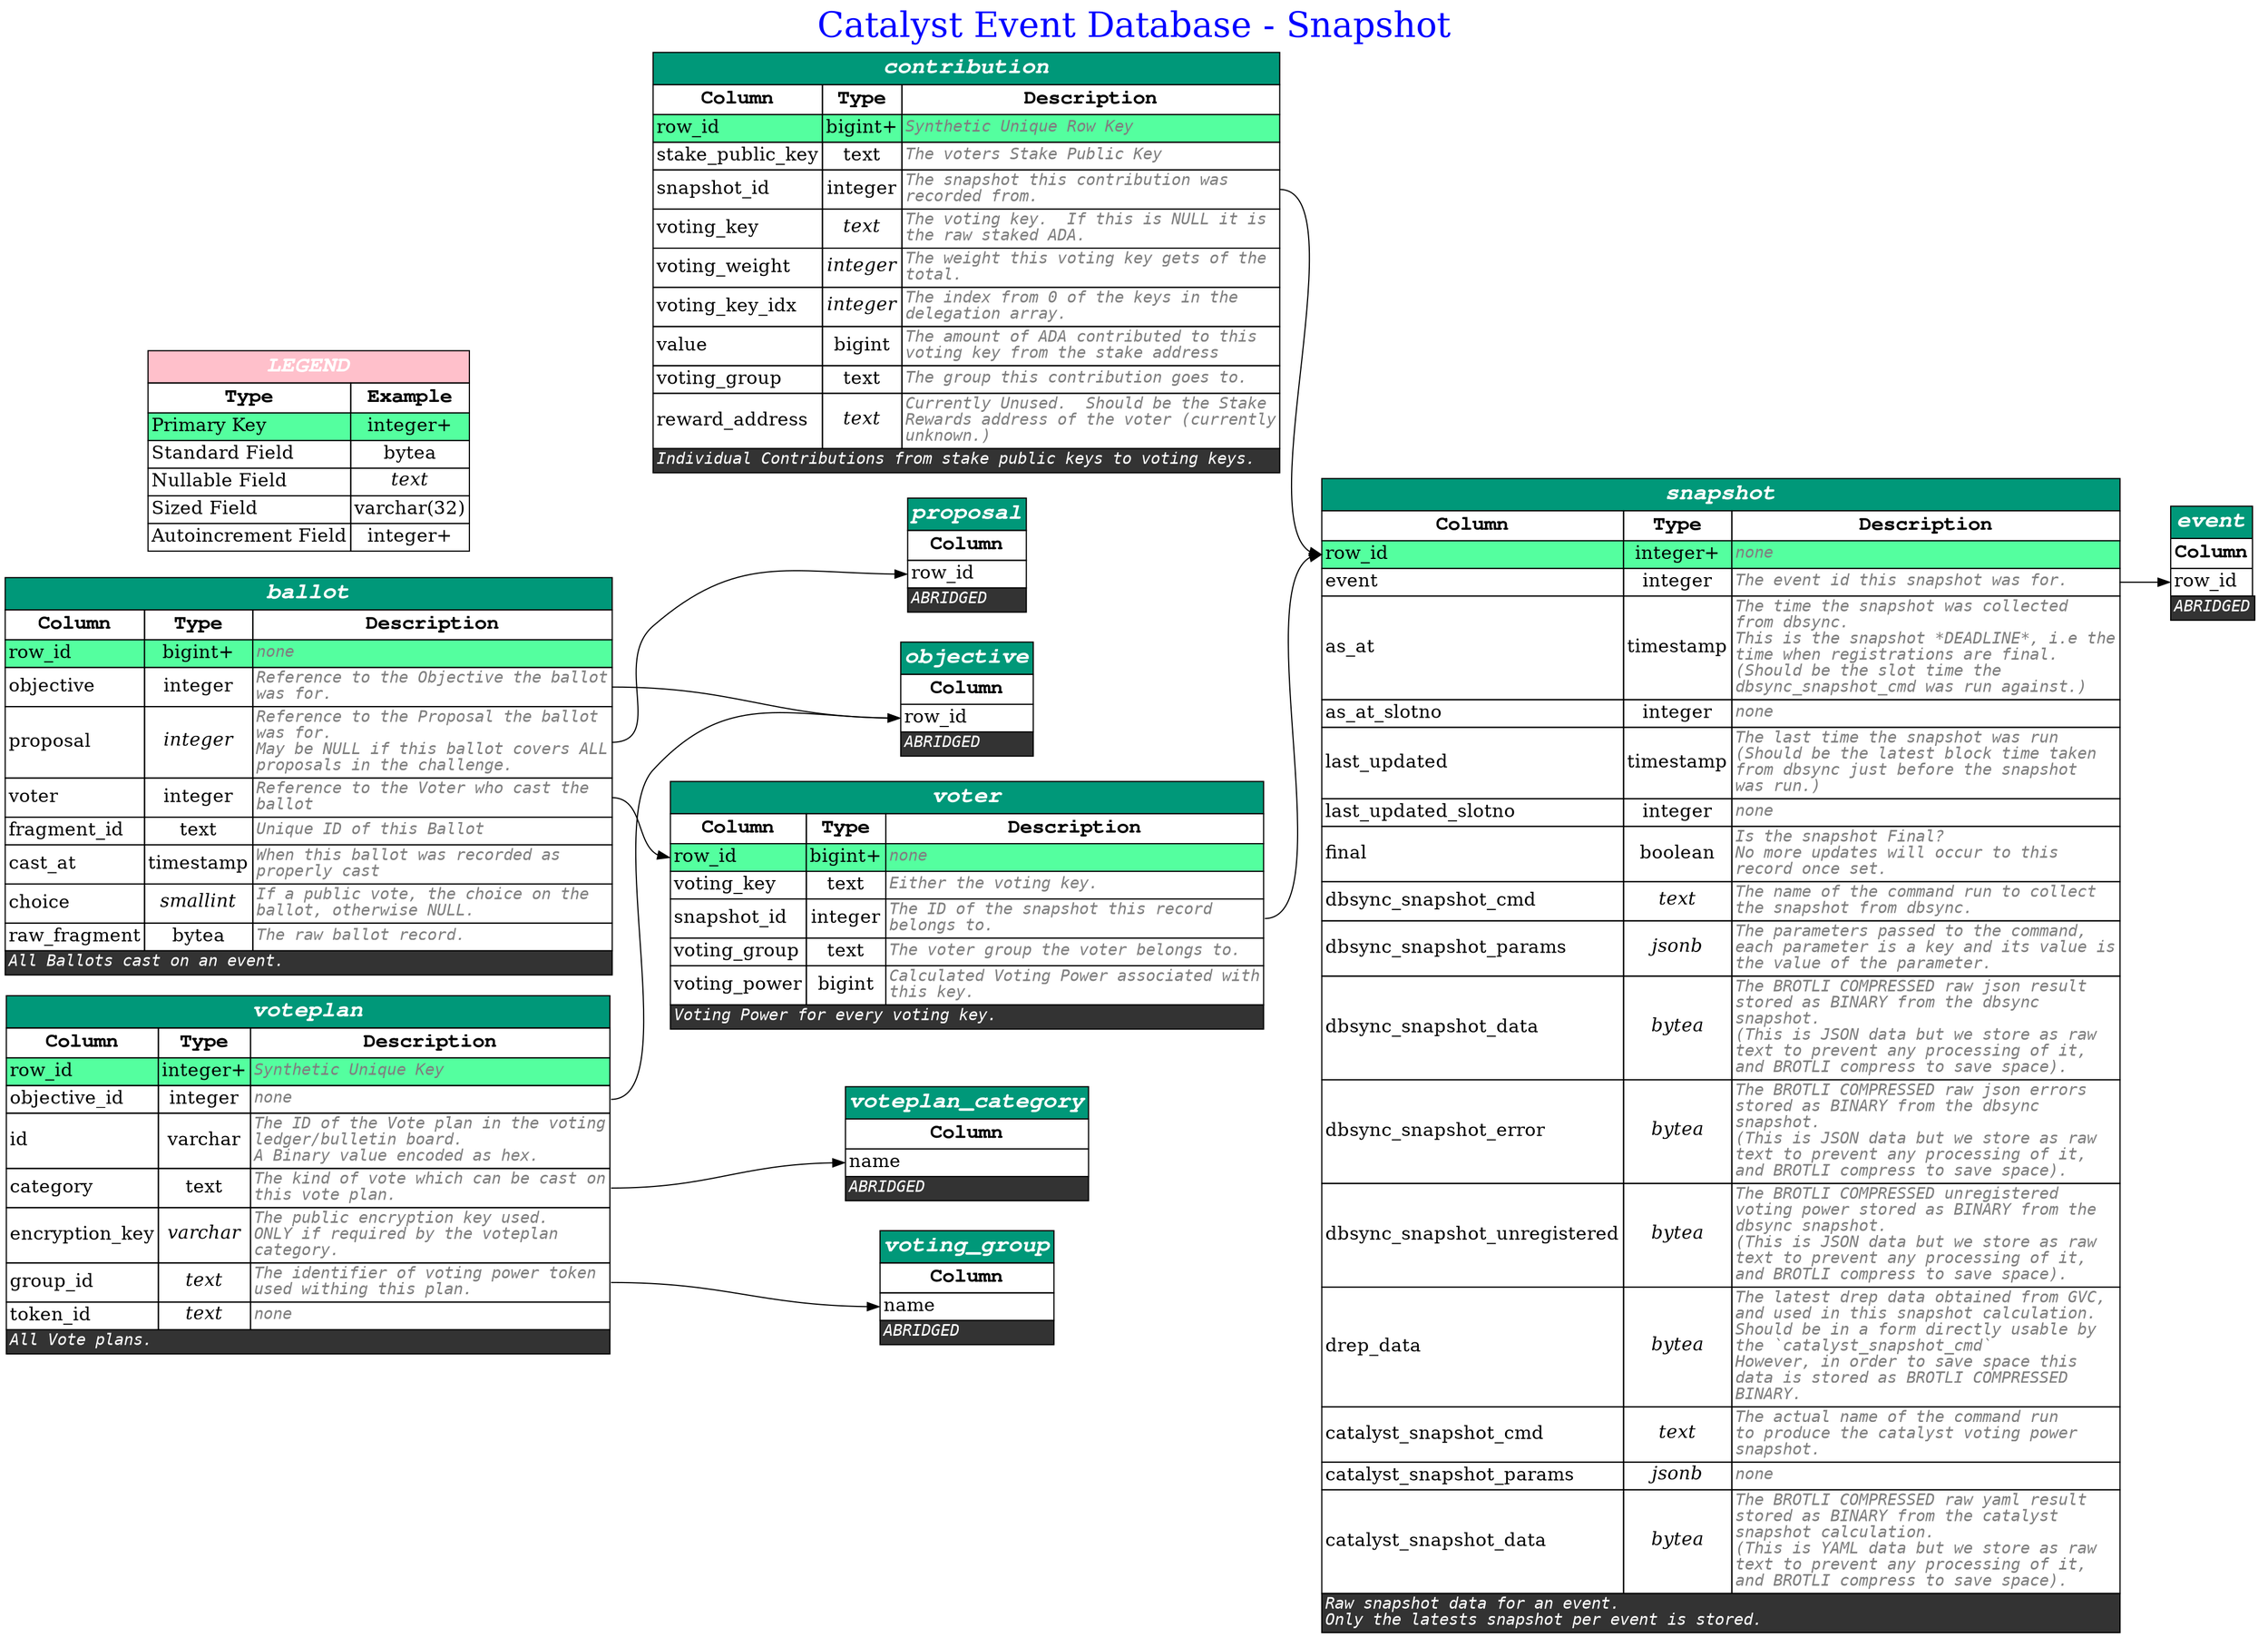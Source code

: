 digraph erd {

    
    label = "Catalyst Event Database - Snapshot"
    labelloc = t
    fontsize = 30
    fontcolor = blue
    

    graph [
        rankdir = "LR"
    ];

    node [
        fontsize = "16"
        shape = "plaintext"
    ];

    edge [
    ];

    
        

    "ballot" [shape=plain label=<
        <table border='0' cellborder='1' cellspacing='0' >
            <tr>
                <td colspan='3' bgcolor='#009879' port='__title'><font color='white' face='Courier bold italic' point-size='20'><b>ballot</b></font></td>
            </tr>
            <tr>
                <td><font color='black' face='Courier bold' point-size='18' ><b>Column</b></font></td>
                <td><font color='black' face='Courier bold' point-size='18' ><b>Type</b></font></td>
                <td><font color='black' face='Courier bold' point-size='18' ><b>Description</b></font></td>
            </tr>

            
            <tr>
                <td port="row_id" bgcolor="seagreen1" align='text'><font>row_id</font><br align='left'/></td>
                <td  bgcolor="seagreen1" ><font>bigint+</font></td>
                <td port="row_id_out" bgcolor="seagreen1" align='text'><font color='grey50' face='Monospace' point-size='14' ><i>none</i><br align="left"/></font></td>
            </tr>
            
            <tr>
                <td port="objective"  align='text'><font>objective</font><br align='left'/></td>
                <td   ><font>integer</font></td>
                <td port="objective_out"  align='text'><font color='grey50' face='Monospace' point-size='14' ><i>Reference to the Objective the ballot<br align='left'/>was for.</i><br align="left"/></font></td>
            </tr>
            
            <tr>
                <td port="proposal"  align='text'><font>proposal</font><br align='left'/></td>
                <td   ><font><i>integer</i></font></td>
                <td port="proposal_out"  align='text'><font color='grey50' face='Monospace' point-size='14' ><i>Reference to the Proposal the ballot<br align='left'/>was for.<br align='left'/>May be NULL if this ballot covers ALL<br align='left'/>proposals in the challenge.</i><br align="left"/></font></td>
            </tr>
            
            <tr>
                <td port="voter"  align='text'><font>voter</font><br align='left'/></td>
                <td   ><font>integer</font></td>
                <td port="voter_out"  align='text'><font color='grey50' face='Monospace' point-size='14' ><i>Reference to the Voter who cast the<br align='left'/>ballot</i><br align="left"/></font></td>
            </tr>
            
            <tr>
                <td port="fragment_id"  align='text'><font>fragment_id</font><br align='left'/></td>
                <td   ><font>text</font></td>
                <td port="fragment_id_out"  align='text'><font color='grey50' face='Monospace' point-size='14' ><i>Unique ID of this Ballot</i><br align="left"/></font></td>
            </tr>
            
            <tr>
                <td port="cast_at"  align='text'><font>cast_at</font><br align='left'/></td>
                <td   ><font>timestamp</font></td>
                <td port="cast_at_out"  align='text'><font color='grey50' face='Monospace' point-size='14' ><i>When this ballot was recorded as<br align='left'/>properly cast</i><br align="left"/></font></td>
            </tr>
            
            <tr>
                <td port="choice"  align='text'><font>choice</font><br align='left'/></td>
                <td   ><font><i>smallint</i></font></td>
                <td port="choice_out"  align='text'><font color='grey50' face='Monospace' point-size='14' ><i>If a public vote, the choice on the<br align='left'/>ballot, otherwise NULL.</i><br align="left"/></font></td>
            </tr>
            
            <tr>
                <td port="raw_fragment"  align='text'><font>raw_fragment</font><br align='left'/></td>
                <td   ><font>bytea</font></td>
                <td port="raw_fragment_out"  align='text'><font color='grey50' face='Monospace' point-size='14' ><i>The raw ballot record.</i><br align="left"/></font></td>
            </tr>
            

            
            <tr>
                <td colspan='3' bgcolor="grey20" align='text'><font color='white' face='Monospace' point-size='14'><i>All Ballots cast on an event.</i><br align="left"/></font></td>
            </tr>
            

        </table>
    >];

        
    
        

    "contribution" [shape=plain label=<
        <table border='0' cellborder='1' cellspacing='0' >
            <tr>
                <td colspan='3' bgcolor='#009879' port='__title'><font color='white' face='Courier bold italic' point-size='20'><b>contribution</b></font></td>
            </tr>
            <tr>
                <td><font color='black' face='Courier bold' point-size='18' ><b>Column</b></font></td>
                <td><font color='black' face='Courier bold' point-size='18' ><b>Type</b></font></td>
                <td><font color='black' face='Courier bold' point-size='18' ><b>Description</b></font></td>
            </tr>

            
            <tr>
                <td port="row_id" bgcolor="seagreen1" align='text'><font>row_id</font><br align='left'/></td>
                <td  bgcolor="seagreen1" ><font>bigint+</font></td>
                <td port="row_id_out" bgcolor="seagreen1" align='text'><font color='grey50' face='Monospace' point-size='14' ><i>Synthetic Unique Row Key</i><br align="left"/></font></td>
            </tr>
            
            <tr>
                <td port="stake_public_key"  align='text'><font>stake_public_key</font><br align='left'/></td>
                <td   ><font>text</font></td>
                <td port="stake_public_key_out"  align='text'><font color='grey50' face='Monospace' point-size='14' ><i>The voters Stake Public Key</i><br align="left"/></font></td>
            </tr>
            
            <tr>
                <td port="snapshot_id"  align='text'><font>snapshot_id</font><br align='left'/></td>
                <td   ><font>integer</font></td>
                <td port="snapshot_id_out"  align='text'><font color='grey50' face='Monospace' point-size='14' ><i>The snapshot this contribution was<br align='left'/>recorded from.</i><br align="left"/></font></td>
            </tr>
            
            <tr>
                <td port="voting_key"  align='text'><font>voting_key</font><br align='left'/></td>
                <td   ><font><i>text</i></font></td>
                <td port="voting_key_out"  align='text'><font color='grey50' face='Monospace' point-size='14' ><i>The voting key.  If this is NULL it is<br align='left'/>the raw staked ADA.</i><br align="left"/></font></td>
            </tr>
            
            <tr>
                <td port="voting_weight"  align='text'><font>voting_weight</font><br align='left'/></td>
                <td   ><font><i>integer</i></font></td>
                <td port="voting_weight_out"  align='text'><font color='grey50' face='Monospace' point-size='14' ><i>The weight this voting key gets of the<br align='left'/>total.</i><br align="left"/></font></td>
            </tr>
            
            <tr>
                <td port="voting_key_idx"  align='text'><font>voting_key_idx</font><br align='left'/></td>
                <td   ><font><i>integer</i></font></td>
                <td port="voting_key_idx_out"  align='text'><font color='grey50' face='Monospace' point-size='14' ><i>The index from 0 of the keys in the<br align='left'/>delegation array.</i><br align="left"/></font></td>
            </tr>
            
            <tr>
                <td port="value"  align='text'><font>value</font><br align='left'/></td>
                <td   ><font>bigint</font></td>
                <td port="value_out"  align='text'><font color='grey50' face='Monospace' point-size='14' ><i>The amount of ADA contributed to this<br align='left'/>voting key from the stake address</i><br align="left"/></font></td>
            </tr>
            
            <tr>
                <td port="voting_group"  align='text'><font>voting_group</font><br align='left'/></td>
                <td   ><font>text</font></td>
                <td port="voting_group_out"  align='text'><font color='grey50' face='Monospace' point-size='14' ><i>The group this contribution goes to.</i><br align="left"/></font></td>
            </tr>
            
            <tr>
                <td port="reward_address"  align='text'><font>reward_address</font><br align='left'/></td>
                <td   ><font><i>text</i></font></td>
                <td port="reward_address_out"  align='text'><font color='grey50' face='Monospace' point-size='14' ><i>Currently Unused.  Should be the Stake<br align='left'/>Rewards address of the voter (currently<br align='left'/>unknown.)</i><br align="left"/></font></td>
            </tr>
            

            
            <tr>
                <td colspan='3' bgcolor="grey20" align='text'><font color='white' face='Monospace' point-size='14'><i>Individual Contributions from stake public keys to voting keys.</i><br align="left"/></font></td>
            </tr>
            

        </table>
    >];

        
    
        

    "snapshot" [shape=plain label=<
        <table border='0' cellborder='1' cellspacing='0' >
            <tr>
                <td colspan='3' bgcolor='#009879' port='__title'><font color='white' face='Courier bold italic' point-size='20'><b>snapshot</b></font></td>
            </tr>
            <tr>
                <td><font color='black' face='Courier bold' point-size='18' ><b>Column</b></font></td>
                <td><font color='black' face='Courier bold' point-size='18' ><b>Type</b></font></td>
                <td><font color='black' face='Courier bold' point-size='18' ><b>Description</b></font></td>
            </tr>

            
            <tr>
                <td port="row_id" bgcolor="seagreen1" align='text'><font>row_id</font><br align='left'/></td>
                <td  bgcolor="seagreen1" ><font>integer+</font></td>
                <td port="row_id_out" bgcolor="seagreen1" align='text'><font color='grey50' face='Monospace' point-size='14' ><i>none</i><br align="left"/></font></td>
            </tr>
            
            <tr>
                <td port="event"  align='text'><font>event</font><br align='left'/></td>
                <td   ><font>integer</font></td>
                <td port="event_out"  align='text'><font color='grey50' face='Monospace' point-size='14' ><i>The event id this snapshot was for.</i><br align="left"/></font></td>
            </tr>
            
            <tr>
                <td port="as_at"  align='text'><font>as_at</font><br align='left'/></td>
                <td   ><font>timestamp</font></td>
                <td port="as_at_out"  align='text'><font color='grey50' face='Monospace' point-size='14' ><i>The time the snapshot was collected<br align='left'/>from dbsync.<br align='left'/>This is the snapshot *DEADLINE*, i.e the<br align='left'/>time when registrations are final.<br align='left'/>(Should be the slot time the<br align='left'/>dbsync_snapshot_cmd was run against.)</i><br align="left"/></font></td>
            </tr>
            
            <tr>
                <td port="as_at_slotno"  align='text'><font>as_at_slotno</font><br align='left'/></td>
                <td   ><font>integer</font></td>
                <td port="as_at_slotno_out"  align='text'><font color='grey50' face='Monospace' point-size='14' ><i>none</i><br align="left"/></font></td>
            </tr>
            
            <tr>
                <td port="last_updated"  align='text'><font>last_updated</font><br align='left'/></td>
                <td   ><font>timestamp</font></td>
                <td port="last_updated_out"  align='text'><font color='grey50' face='Monospace' point-size='14' ><i>The last time the snapshot was run<br align='left'/>(Should be the latest block time taken<br align='left'/>from dbsync just before the snapshot<br align='left'/>was run.)</i><br align="left"/></font></td>
            </tr>
            
            <tr>
                <td port="last_updated_slotno"  align='text'><font>last_updated_slotno</font><br align='left'/></td>
                <td   ><font>integer</font></td>
                <td port="last_updated_slotno_out"  align='text'><font color='grey50' face='Monospace' point-size='14' ><i>none</i><br align="left"/></font></td>
            </tr>
            
            <tr>
                <td port="final"  align='text'><font>final</font><br align='left'/></td>
                <td   ><font>boolean</font></td>
                <td port="final_out"  align='text'><font color='grey50' face='Monospace' point-size='14' ><i>Is the snapshot Final?<br align='left'/>No more updates will occur to this<br align='left'/>record once set.</i><br align="left"/></font></td>
            </tr>
            
            <tr>
                <td port="dbsync_snapshot_cmd"  align='text'><font>dbsync_snapshot_cmd</font><br align='left'/></td>
                <td   ><font><i>text</i></font></td>
                <td port="dbsync_snapshot_cmd_out"  align='text'><font color='grey50' face='Monospace' point-size='14' ><i>The name of the command run to collect<br align='left'/>the snapshot from dbsync.</i><br align="left"/></font></td>
            </tr>
            
            <tr>
                <td port="dbsync_snapshot_params"  align='text'><font>dbsync_snapshot_params</font><br align='left'/></td>
                <td   ><font><i>jsonb</i></font></td>
                <td port="dbsync_snapshot_params_out"  align='text'><font color='grey50' face='Monospace' point-size='14' ><i>The parameters passed to the command,<br align='left'/>each parameter is a key and its value is<br align='left'/>the value of the parameter.</i><br align="left"/></font></td>
            </tr>
            
            <tr>
                <td port="dbsync_snapshot_data"  align='text'><font>dbsync_snapshot_data</font><br align='left'/></td>
                <td   ><font><i>bytea</i></font></td>
                <td port="dbsync_snapshot_data_out"  align='text'><font color='grey50' face='Monospace' point-size='14' ><i>The BROTLI COMPRESSED raw json result<br align='left'/>stored as BINARY from the dbsync<br align='left'/>snapshot.<br align='left'/>(This is JSON data but we store as raw<br align='left'/>text to prevent any processing of it,<br align='left'/>and BROTLI compress to save space).</i><br align="left"/></font></td>
            </tr>
            
            <tr>
                <td port="dbsync_snapshot_error"  align='text'><font>dbsync_snapshot_error</font><br align='left'/></td>
                <td   ><font><i>bytea</i></font></td>
                <td port="dbsync_snapshot_error_out"  align='text'><font color='grey50' face='Monospace' point-size='14' ><i>The BROTLI COMPRESSED raw json errors<br align='left'/>stored as BINARY from the dbsync<br align='left'/>snapshot.<br align='left'/>(This is JSON data but we store as raw<br align='left'/>text to prevent any processing of it,<br align='left'/>and BROTLI compress to save space).</i><br align="left"/></font></td>
            </tr>
            
            <tr>
                <td port="dbsync_snapshot_unregistered"  align='text'><font>dbsync_snapshot_unregistered</font><br align='left'/></td>
                <td   ><font><i>bytea</i></font></td>
                <td port="dbsync_snapshot_unregistered_out"  align='text'><font color='grey50' face='Monospace' point-size='14' ><i>The BROTLI COMPRESSED unregistered<br align='left'/>voting power stored as BINARY from the<br align='left'/>dbsync snapshot.<br align='left'/>(This is JSON data but we store as raw<br align='left'/>text to prevent any processing of it,<br align='left'/>and BROTLI compress to save space).</i><br align="left"/></font></td>
            </tr>
            
            <tr>
                <td port="drep_data"  align='text'><font>drep_data</font><br align='left'/></td>
                <td   ><font><i>bytea</i></font></td>
                <td port="drep_data_out"  align='text'><font color='grey50' face='Monospace' point-size='14' ><i>The latest drep data obtained from GVC,<br align='left'/>and used in this snapshot calculation.<br align='left'/>Should be in a form directly usable by<br align='left'/>the `catalyst_snapshot_cmd`<br align='left'/>However, in order to save space this<br align='left'/>data is stored as BROTLI COMPRESSED<br align='left'/>BINARY.</i><br align="left"/></font></td>
            </tr>
            
            <tr>
                <td port="catalyst_snapshot_cmd"  align='text'><font>catalyst_snapshot_cmd</font><br align='left'/></td>
                <td   ><font><i>text</i></font></td>
                <td port="catalyst_snapshot_cmd_out"  align='text'><font color='grey50' face='Monospace' point-size='14' ><i>The actual name of the command run<br align='left'/>to produce the catalyst voting power<br align='left'/>snapshot.</i><br align="left"/></font></td>
            </tr>
            
            <tr>
                <td port="catalyst_snapshot_params"  align='text'><font>catalyst_snapshot_params</font><br align='left'/></td>
                <td   ><font><i>jsonb</i></font></td>
                <td port="catalyst_snapshot_params_out"  align='text'><font color='grey50' face='Monospace' point-size='14' ><i>none</i><br align="left"/></font></td>
            </tr>
            
            <tr>
                <td port="catalyst_snapshot_data"  align='text'><font>catalyst_snapshot_data</font><br align='left'/></td>
                <td   ><font><i>bytea</i></font></td>
                <td port="catalyst_snapshot_data_out"  align='text'><font color='grey50' face='Monospace' point-size='14' ><i>The BROTLI COMPRESSED raw yaml result<br align='left'/>stored as BINARY from the catalyst<br align='left'/>snapshot calculation.<br align='left'/>(This is YAML data but we store as raw<br align='left'/>text to prevent any processing of it,<br align='left'/>and BROTLI compress to save space).</i><br align="left"/></font></td>
            </tr>
            

            
            <tr>
                <td colspan='3' bgcolor="grey20" align='text'><font color='white' face='Monospace' point-size='14'><i>Raw snapshot data for an event.<br align='left'/>Only the latests snapshot per event is stored.</i><br align="left"/></font></td>
            </tr>
            

        </table>
    >];

        
    
        

    "voteplan" [shape=plain label=<
        <table border='0' cellborder='1' cellspacing='0' >
            <tr>
                <td colspan='3' bgcolor='#009879' port='__title'><font color='white' face='Courier bold italic' point-size='20'><b>voteplan</b></font></td>
            </tr>
            <tr>
                <td><font color='black' face='Courier bold' point-size='18' ><b>Column</b></font></td>
                <td><font color='black' face='Courier bold' point-size='18' ><b>Type</b></font></td>
                <td><font color='black' face='Courier bold' point-size='18' ><b>Description</b></font></td>
            </tr>

            
            <tr>
                <td port="row_id" bgcolor="seagreen1" align='text'><font>row_id</font><br align='left'/></td>
                <td  bgcolor="seagreen1" ><font>integer+</font></td>
                <td port="row_id_out" bgcolor="seagreen1" align='text'><font color='grey50' face='Monospace' point-size='14' ><i>Synthetic Unique Key</i><br align="left"/></font></td>
            </tr>
            
            <tr>
                <td port="objective_id"  align='text'><font>objective_id</font><br align='left'/></td>
                <td   ><font>integer</font></td>
                <td port="objective_id_out"  align='text'><font color='grey50' face='Monospace' point-size='14' ><i>none</i><br align="left"/></font></td>
            </tr>
            
            <tr>
                <td port="id"  align='text'><font>id</font><br align='left'/></td>
                <td   ><font>varchar</font></td>
                <td port="id_out"  align='text'><font color='grey50' face='Monospace' point-size='14' ><i>The ID of the Vote plan in the voting<br align='left'/>ledger&#x2f;bulletin board.<br align='left'/>A Binary value encoded as hex.</i><br align="left"/></font></td>
            </tr>
            
            <tr>
                <td port="category"  align='text'><font>category</font><br align='left'/></td>
                <td   ><font>text</font></td>
                <td port="category_out"  align='text'><font color='grey50' face='Monospace' point-size='14' ><i>The kind of vote which can be cast on<br align='left'/>this vote plan.</i><br align="left"/></font></td>
            </tr>
            
            <tr>
                <td port="encryption_key"  align='text'><font>encryption_key</font><br align='left'/></td>
                <td   ><font><i>varchar</i></font></td>
                <td port="encryption_key_out"  align='text'><font color='grey50' face='Monospace' point-size='14' ><i>The public encryption key used.<br align='left'/>ONLY if required by the voteplan<br align='left'/>category.</i><br align="left"/></font></td>
            </tr>
            
            <tr>
                <td port="group_id"  align='text'><font>group_id</font><br align='left'/></td>
                <td   ><font><i>text</i></font></td>
                <td port="group_id_out"  align='text'><font color='grey50' face='Monospace' point-size='14' ><i>The identifier of voting power token<br align='left'/>used withing this plan.</i><br align="left"/></font></td>
            </tr>
            
            <tr>
                <td port="token_id"  align='text'><font>token_id</font><br align='left'/></td>
                <td   ><font><i>text</i></font></td>
                <td port="token_id_out"  align='text'><font color='grey50' face='Monospace' point-size='14' ><i>none</i><br align="left"/></font></td>
            </tr>
            

            
            <tr>
                <td colspan='3' bgcolor="grey20" align='text'><font color='white' face='Monospace' point-size='14'><i>All Vote plans.</i><br align="left"/></font></td>
            </tr>
            

        </table>
    >];

        
    
        

    "voter" [shape=plain label=<
        <table border='0' cellborder='1' cellspacing='0' >
            <tr>
                <td colspan='3' bgcolor='#009879' port='__title'><font color='white' face='Courier bold italic' point-size='20'><b>voter</b></font></td>
            </tr>
            <tr>
                <td><font color='black' face='Courier bold' point-size='18' ><b>Column</b></font></td>
                <td><font color='black' face='Courier bold' point-size='18' ><b>Type</b></font></td>
                <td><font color='black' face='Courier bold' point-size='18' ><b>Description</b></font></td>
            </tr>

            
            <tr>
                <td port="row_id" bgcolor="seagreen1" align='text'><font>row_id</font><br align='left'/></td>
                <td  bgcolor="seagreen1" ><font>bigint+</font></td>
                <td port="row_id_out" bgcolor="seagreen1" align='text'><font color='grey50' face='Monospace' point-size='14' ><i>none</i><br align="left"/></font></td>
            </tr>
            
            <tr>
                <td port="voting_key"  align='text'><font>voting_key</font><br align='left'/></td>
                <td   ><font>text</font></td>
                <td port="voting_key_out"  align='text'><font color='grey50' face='Monospace' point-size='14' ><i>Either the voting key.</i><br align="left"/></font></td>
            </tr>
            
            <tr>
                <td port="snapshot_id"  align='text'><font>snapshot_id</font><br align='left'/></td>
                <td   ><font>integer</font></td>
                <td port="snapshot_id_out"  align='text'><font color='grey50' face='Monospace' point-size='14' ><i>The ID of the snapshot this record<br align='left'/>belongs to.</i><br align="left"/></font></td>
            </tr>
            
            <tr>
                <td port="voting_group"  align='text'><font>voting_group</font><br align='left'/></td>
                <td   ><font>text</font></td>
                <td port="voting_group_out"  align='text'><font color='grey50' face='Monospace' point-size='14' ><i>The voter group the voter belongs to.</i><br align="left"/></font></td>
            </tr>
            
            <tr>
                <td port="voting_power"  align='text'><font>voting_power</font><br align='left'/></td>
                <td   ><font>bigint</font></td>
                <td port="voting_power_out"  align='text'><font color='grey50' face='Monospace' point-size='14' ><i>Calculated Voting Power associated with<br align='left'/>this key.</i><br align="left"/></font></td>
            </tr>
            

            
            <tr>
                <td colspan='3' bgcolor="grey20" align='text'><font color='white' face='Monospace' point-size='14'><i>Voting Power for every voting key.</i><br align="left"/></font></td>
            </tr>
            

        </table>
    >];

        
    

    

    "event" [label=<
        <table border='0' cellborder='1' cellspacing='0'>
            <tr>
                <td bgcolor='#009879' port='__title'><font color='white' face='Courier bold italic' point-size='20'><b>event</b></font></td>
            </tr>
            <tr>
                <td><font color='black' face='Courier bold' point-size='18' ><b>Column</b></font></td>
            </tr>

            
            <tr>
                <td port="row_id"  align='text'><font>row_id</font><br align='left'/></td>
            </tr>
            

            <tr>
                <td colspan='3' bgcolor="grey20" align='text'><font color='white' face='Monospace' point-size='14'><i>ABRIDGED</i><br align="left"/></font></td>
            </tr>
        </table>
    >];

    

    "objective" [label=<
        <table border='0' cellborder='1' cellspacing='0'>
            <tr>
                <td bgcolor='#009879' port='__title'><font color='white' face='Courier bold italic' point-size='20'><b>objective</b></font></td>
            </tr>
            <tr>
                <td><font color='black' face='Courier bold' point-size='18' ><b>Column</b></font></td>
            </tr>

            
            <tr>
                <td port="row_id"  align='text'><font>row_id</font><br align='left'/></td>
            </tr>
            

            <tr>
                <td colspan='3' bgcolor="grey20" align='text'><font color='white' face='Monospace' point-size='14'><i>ABRIDGED</i><br align="left"/></font></td>
            </tr>
        </table>
    >];

    

    "proposal" [label=<
        <table border='0' cellborder='1' cellspacing='0'>
            <tr>
                <td bgcolor='#009879' port='__title'><font color='white' face='Courier bold italic' point-size='20'><b>proposal</b></font></td>
            </tr>
            <tr>
                <td><font color='black' face='Courier bold' point-size='18' ><b>Column</b></font></td>
            </tr>

            
            <tr>
                <td port="row_id"  align='text'><font>row_id</font><br align='left'/></td>
            </tr>
            

            <tr>
                <td colspan='3' bgcolor="grey20" align='text'><font color='white' face='Monospace' point-size='14'><i>ABRIDGED</i><br align="left"/></font></td>
            </tr>
        </table>
    >];

    

    "voteplan_category" [label=<
        <table border='0' cellborder='1' cellspacing='0'>
            <tr>
                <td bgcolor='#009879' port='__title'><font color='white' face='Courier bold italic' point-size='20'><b>voteplan_category</b></font></td>
            </tr>
            <tr>
                <td><font color='black' face='Courier bold' point-size='18' ><b>Column</b></font></td>
            </tr>

            
            <tr>
                <td port="name"  align='text'><font>name</font><br align='left'/></td>
            </tr>
            

            <tr>
                <td colspan='3' bgcolor="grey20" align='text'><font color='white' face='Monospace' point-size='14'><i>ABRIDGED</i><br align="left"/></font></td>
            </tr>
        </table>
    >];

    

    "voting_group" [label=<
        <table border='0' cellborder='1' cellspacing='0'>
            <tr>
                <td bgcolor='#009879' port='__title'><font color='white' face='Courier bold italic' point-size='20'><b>voting_group</b></font></td>
            </tr>
            <tr>
                <td><font color='black' face='Courier bold' point-size='18' ><b>Column</b></font></td>
            </tr>

            
            <tr>
                <td port="name"  align='text'><font>name</font><br align='left'/></td>
            </tr>
            

            <tr>
                <td colspan='3' bgcolor="grey20" align='text'><font color='white' face='Monospace' point-size='14'><i>ABRIDGED</i><br align="left"/></font></td>
            </tr>
        </table>
    >];

    


    "LEGEND" [label=<
        <table border='0' cellborder='1' cellspacing='0'>
            <tr>
                <td colspan='2' bgcolor='Pink' port='__title'><font color='white' face='Courier bold italic' point-size='20'><b>LEGEND</b></font></td>
            </tr>
            <tr>
                <td><font color='black' face='Courier bold' point-size='18'><b>Type</b></font></td>
                <td><font color='black' face='Courier bold' point-size='18'><b>Example</b></font></td>
            </tr>

            <tr>
                <td align='text' bgcolor="seagreen1" ><font>Primary Key</font><br align='left'/></td>
                <td  bgcolor="seagreen1" ><font>integer+</font></td>
            </tr>


            <tr>
                <td align='text'><font>Standard Field</font><br align='left'/></td>
                <td><font>bytea</font></td>
            </tr>

            <tr>
                <td align='text'><font>Nullable Field</font><br align='left'/></td>
                <td><font><i>text</i></font></td>
            </tr>

            <tr>
                <td align='text'><font>Sized Field</font><br align='left'/></td>
                <td><font>varchar(32)</font></td>
            </tr>

            <tr>
                <td align='text'><font>Autoincrement Field</font><br align='left'/></td>
                <td><font>integer+</font></td>
            </tr>

        </table>
    >];

    
    "voteplan":"objective_id_out" -> "objective":"row_id"
    
    "voteplan":"category_out" -> "voteplan_category":"name"
    
    "voteplan":"group_id_out" -> "voting_group":"name"
    
    "snapshot":"event_out" -> "event":"row_id"
    
    "voter":"snapshot_id_out" -> "snapshot":"row_id"
    
    "contribution":"snapshot_id_out" -> "snapshot":"row_id"
    
    "ballot":"voter_out" -> "voter":"row_id"
    
    "ballot":"objective_out" -> "objective":"row_id"
    
    "ballot":"proposal_out" -> "proposal":"row_id"
    


}
